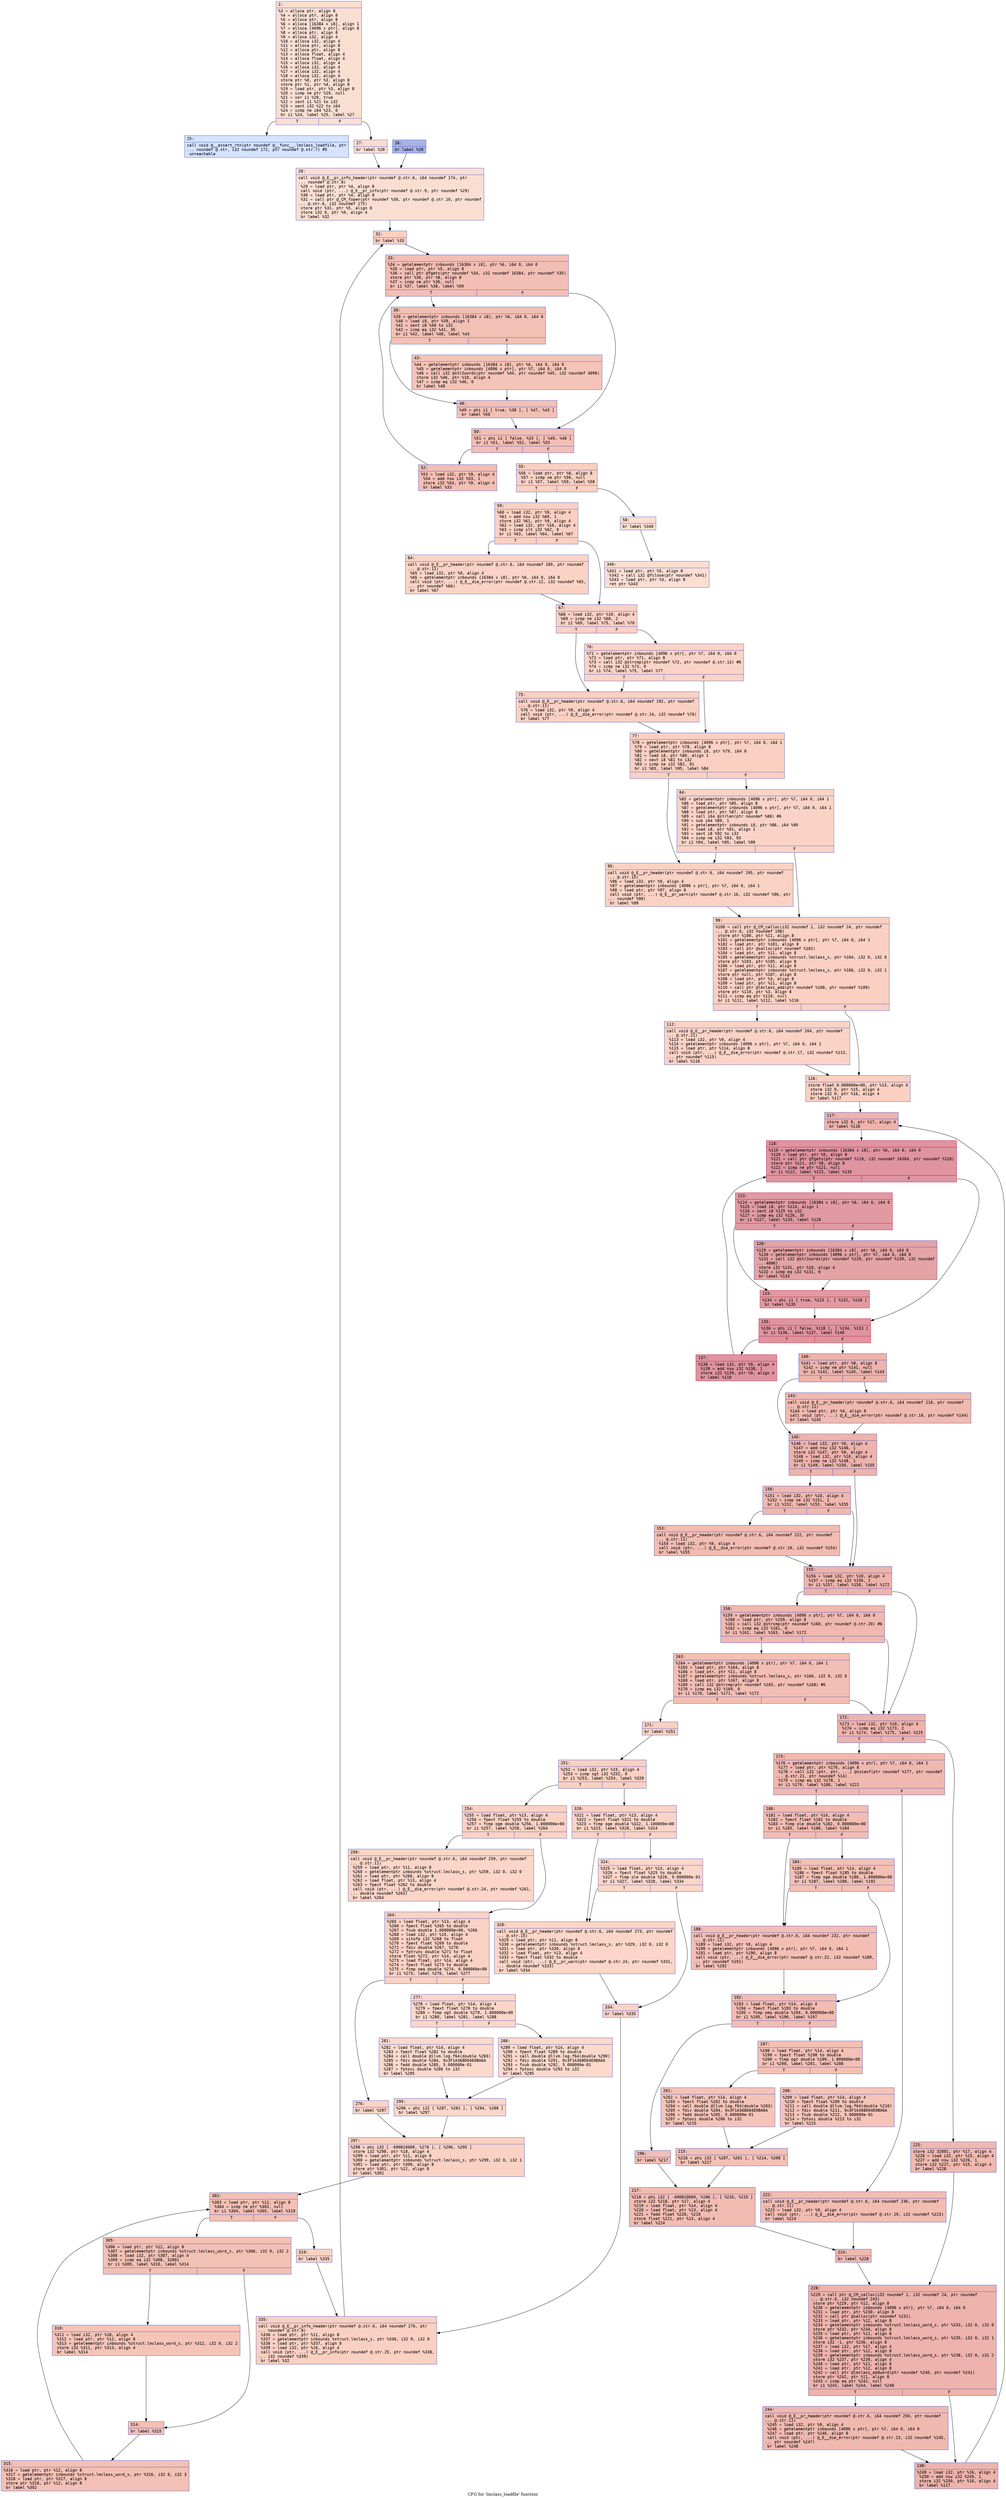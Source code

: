 digraph "CFG for 'lmclass_loadfile' function" {
	label="CFG for 'lmclass_loadfile' function";

	Node0x600000f7e940 [shape=record,color="#3d50c3ff", style=filled, fillcolor="#f7b59970" fontname="Courier",label="{2:\l|  %3 = alloca ptr, align 8\l  %4 = alloca ptr, align 8\l  %5 = alloca ptr, align 8\l  %6 = alloca [16384 x i8], align 1\l  %7 = alloca [4096 x ptr], align 8\l  %8 = alloca ptr, align 8\l  %9 = alloca i32, align 4\l  %10 = alloca i32, align 4\l  %11 = alloca ptr, align 8\l  %12 = alloca ptr, align 8\l  %13 = alloca float, align 4\l  %14 = alloca float, align 4\l  %15 = alloca i32, align 4\l  %16 = alloca i32, align 4\l  %17 = alloca i32, align 4\l  %18 = alloca i32, align 4\l  store ptr %0, ptr %3, align 8\l  store ptr %1, ptr %4, align 8\l  %19 = load ptr, ptr %3, align 8\l  %20 = icmp ne ptr %19, null\l  %21 = xor i1 %20, true\l  %22 = zext i1 %21 to i32\l  %23 = sext i32 %22 to i64\l  %24 = icmp ne i64 %23, 0\l  br i1 %24, label %25, label %27\l|{<s0>T|<s1>F}}"];
	Node0x600000f7e940:s0 -> Node0x600000f7e990[tooltip="2 -> 25\nProbability 0.00%" ];
	Node0x600000f7e940:s1 -> Node0x600000f7ea30[tooltip="2 -> 27\nProbability 100.00%" ];
	Node0x600000f7e990 [shape=record,color="#3d50c3ff", style=filled, fillcolor="#a1c0ff70" fontname="Courier",label="{25:\l|  call void @__assert_rtn(ptr noundef @__func__.lmclass_loadfile, ptr\l... noundef @.str, i32 noundef 172, ptr noundef @.str.7) #5\l  unreachable\l}"];
	Node0x600000f7e9e0 [shape=record,color="#3d50c3ff", style=filled, fillcolor="#3d50c370" fontname="Courier",label="{26:\l|  br label %28\l}"];
	Node0x600000f7e9e0 -> Node0x600000f7ea80[tooltip="26 -> 28\nProbability 100.00%" ];
	Node0x600000f7ea30 [shape=record,color="#3d50c3ff", style=filled, fillcolor="#f7b59970" fontname="Courier",label="{27:\l|  br label %28\l}"];
	Node0x600000f7ea30 -> Node0x600000f7ea80[tooltip="27 -> 28\nProbability 100.00%" ];
	Node0x600000f7ea80 [shape=record,color="#3d50c3ff", style=filled, fillcolor="#f7b59970" fontname="Courier",label="{28:\l|  call void @_E__pr_info_header(ptr noundef @.str.6, i64 noundef 174, ptr\l... noundef @.str.8)\l  %29 = load ptr, ptr %4, align 8\l  call void (ptr, ...) @_E__pr_info(ptr noundef @.str.9, ptr noundef %29)\l  %30 = load ptr, ptr %4, align 8\l  %31 = call ptr @_CM_fopen(ptr noundef %30, ptr noundef @.str.10, ptr noundef\l... @.str.6, i32 noundef 175)\l  store ptr %31, ptr %5, align 8\l  store i32 0, ptr %9, align 4\l  br label %32\l}"];
	Node0x600000f7ea80 -> Node0x600000f7ead0[tooltip="28 -> 32\nProbability 100.00%" ];
	Node0x600000f7ead0 [shape=record,color="#3d50c3ff", style=filled, fillcolor="#f3947570" fontname="Courier",label="{32:\l|  br label %33\l}"];
	Node0x600000f7ead0 -> Node0x600000f7eb20[tooltip="32 -> 33\nProbability 100.00%" ];
	Node0x600000f7eb20 [shape=record,color="#3d50c3ff", style=filled, fillcolor="#e36c5570" fontname="Courier",label="{33:\l|  %34 = getelementptr inbounds [16384 x i8], ptr %6, i64 0, i64 0\l  %35 = load ptr, ptr %5, align 8\l  %36 = call ptr @fgets(ptr noundef %34, i32 noundef 16384, ptr noundef %35)\l  store ptr %36, ptr %8, align 8\l  %37 = icmp ne ptr %36, null\l  br i1 %37, label %38, label %50\l|{<s0>T|<s1>F}}"];
	Node0x600000f7eb20:s0 -> Node0x600000f7eb70[tooltip="33 -> 38\nProbability 62.50%" ];
	Node0x600000f7eb20:s1 -> Node0x600000f7ec60[tooltip="33 -> 50\nProbability 37.50%" ];
	Node0x600000f7eb70 [shape=record,color="#3d50c3ff", style=filled, fillcolor="#e5705870" fontname="Courier",label="{38:\l|  %39 = getelementptr inbounds [16384 x i8], ptr %6, i64 0, i64 0\l  %40 = load i8, ptr %39, align 1\l  %41 = sext i8 %40 to i32\l  %42 = icmp eq i32 %41, 35\l  br i1 %42, label %48, label %43\l|{<s0>T|<s1>F}}"];
	Node0x600000f7eb70:s0 -> Node0x600000f7ec10[tooltip="38 -> 48\nProbability 50.00%" ];
	Node0x600000f7eb70:s1 -> Node0x600000f7ebc0[tooltip="38 -> 43\nProbability 50.00%" ];
	Node0x600000f7ebc0 [shape=record,color="#3d50c3ff", style=filled, fillcolor="#e97a5f70" fontname="Courier",label="{43:\l|  %44 = getelementptr inbounds [16384 x i8], ptr %6, i64 0, i64 0\l  %45 = getelementptr inbounds [4096 x ptr], ptr %7, i64 0, i64 0\l  %46 = call i32 @str2words(ptr noundef %44, ptr noundef %45, i32 noundef 4096)\l  store i32 %46, ptr %10, align 4\l  %47 = icmp eq i32 %46, 0\l  br label %48\l}"];
	Node0x600000f7ebc0 -> Node0x600000f7ec10[tooltip="43 -> 48\nProbability 100.00%" ];
	Node0x600000f7ec10 [shape=record,color="#3d50c3ff", style=filled, fillcolor="#e5705870" fontname="Courier",label="{48:\l|  %49 = phi i1 [ true, %38 ], [ %47, %43 ]\l  br label %50\l}"];
	Node0x600000f7ec10 -> Node0x600000f7ec60[tooltip="48 -> 50\nProbability 100.00%" ];
	Node0x600000f7ec60 [shape=record,color="#3d50c3ff", style=filled, fillcolor="#e36c5570" fontname="Courier",label="{50:\l|  %51 = phi i1 [ false, %33 ], [ %49, %48 ]\l  br i1 %51, label %52, label %55\l|{<s0>T|<s1>F}}"];
	Node0x600000f7ec60:s0 -> Node0x600000f7ecb0[tooltip="50 -> 52\nProbability 96.88%" ];
	Node0x600000f7ec60:s1 -> Node0x600000f7ed00[tooltip="50 -> 55\nProbability 3.12%" ];
	Node0x600000f7ecb0 [shape=record,color="#3d50c3ff", style=filled, fillcolor="#e36c5570" fontname="Courier",label="{52:\l|  %53 = load i32, ptr %9, align 4\l  %54 = add nsw i32 %53, 1\l  store i32 %54, ptr %9, align 4\l  br label %33\l}"];
	Node0x600000f7ecb0 -> Node0x600000f7eb20[tooltip="52 -> 33\nProbability 100.00%" ];
	Node0x600000f7ed00 [shape=record,color="#3d50c3ff", style=filled, fillcolor="#f3947570" fontname="Courier",label="{55:\l|  %56 = load ptr, ptr %8, align 8\l  %57 = icmp ne ptr %56, null\l  br i1 %57, label %59, label %58\l|{<s0>T|<s1>F}}"];
	Node0x600000f7ed00:s0 -> Node0x600000f7eda0[tooltip="55 -> 59\nProbability 96.88%" ];
	Node0x600000f7ed00:s1 -> Node0x600000f7ed50[tooltip="55 -> 58\nProbability 3.12%" ];
	Node0x600000f7ed50 [shape=record,color="#3d50c3ff", style=filled, fillcolor="#f7b59970" fontname="Courier",label="{58:\l|  br label %340\l}"];
	Node0x600000f7ed50 -> Node0x600000f78280[tooltip="58 -> 340\nProbability 100.00%" ];
	Node0x600000f7eda0 [shape=record,color="#3d50c3ff", style=filled, fillcolor="#f3947570" fontname="Courier",label="{59:\l|  %60 = load i32, ptr %9, align 4\l  %61 = add nsw i32 %60, 1\l  store i32 %61, ptr %9, align 4\l  %62 = load i32, ptr %10, align 4\l  %63 = icmp slt i32 %62, 0\l  br i1 %63, label %64, label %67\l|{<s0>T|<s1>F}}"];
	Node0x600000f7eda0:s0 -> Node0x600000f7edf0[tooltip="59 -> 64\nProbability 37.50%" ];
	Node0x600000f7eda0:s1 -> Node0x600000f7ee40[tooltip="59 -> 67\nProbability 62.50%" ];
	Node0x600000f7edf0 [shape=record,color="#3d50c3ff", style=filled, fillcolor="#f59c7d70" fontname="Courier",label="{64:\l|  call void @_E__pr_header(ptr noundef @.str.6, i64 noundef 189, ptr noundef\l... @.str.11)\l  %65 = load i32, ptr %9, align 4\l  %66 = getelementptr inbounds [16384 x i8], ptr %6, i64 0, i64 0\l  call void (ptr, ...) @_E__die_error(ptr noundef @.str.12, i32 noundef %65,\l... ptr noundef %66)\l  br label %67\l}"];
	Node0x600000f7edf0 -> Node0x600000f7ee40[tooltip="64 -> 67\nProbability 100.00%" ];
	Node0x600000f7ee40 [shape=record,color="#3d50c3ff", style=filled, fillcolor="#f3947570" fontname="Courier",label="{67:\l|  %68 = load i32, ptr %10, align 4\l  %69 = icmp ne i32 %68, 2\l  br i1 %69, label %75, label %70\l|{<s0>T|<s1>F}}"];
	Node0x600000f7ee40:s0 -> Node0x600000f7eee0[tooltip="67 -> 75\nProbability 50.00%" ];
	Node0x600000f7ee40:s1 -> Node0x600000f7ee90[tooltip="67 -> 70\nProbability 50.00%" ];
	Node0x600000f7ee90 [shape=record,color="#3d50c3ff", style=filled, fillcolor="#f59c7d70" fontname="Courier",label="{70:\l|  %71 = getelementptr inbounds [4096 x ptr], ptr %7, i64 0, i64 0\l  %72 = load ptr, ptr %71, align 8\l  %73 = call i32 @strcmp(ptr noundef %72, ptr noundef @.str.13) #6\l  %74 = icmp ne i32 %73, 0\l  br i1 %74, label %75, label %77\l|{<s0>T|<s1>F}}"];
	Node0x600000f7ee90:s0 -> Node0x600000f7eee0[tooltip="70 -> 75\nProbability 62.50%" ];
	Node0x600000f7ee90:s1 -> Node0x600000f7ef30[tooltip="70 -> 77\nProbability 37.50%" ];
	Node0x600000f7eee0 [shape=record,color="#3d50c3ff", style=filled, fillcolor="#f3947570" fontname="Courier",label="{75:\l|  call void @_E__pr_header(ptr noundef @.str.6, i64 noundef 192, ptr noundef\l... @.str.11)\l  %76 = load i32, ptr %9, align 4\l  call void (ptr, ...) @_E__die_error(ptr noundef @.str.14, i32 noundef %76)\l  br label %77\l}"];
	Node0x600000f7eee0 -> Node0x600000f7ef30[tooltip="75 -> 77\nProbability 100.00%" ];
	Node0x600000f7ef30 [shape=record,color="#3d50c3ff", style=filled, fillcolor="#f3947570" fontname="Courier",label="{77:\l|  %78 = getelementptr inbounds [4096 x ptr], ptr %7, i64 0, i64 1\l  %79 = load ptr, ptr %78, align 8\l  %80 = getelementptr inbounds i8, ptr %79, i64 0\l  %81 = load i8, ptr %80, align 1\l  %82 = sext i8 %81 to i32\l  %83 = icmp ne i32 %82, 91\l  br i1 %83, label %95, label %84\l|{<s0>T|<s1>F}}"];
	Node0x600000f7ef30:s0 -> Node0x600000f7efd0[tooltip="77 -> 95\nProbability 50.00%" ];
	Node0x600000f7ef30:s1 -> Node0x600000f7ef80[tooltip="77 -> 84\nProbability 50.00%" ];
	Node0x600000f7ef80 [shape=record,color="#3d50c3ff", style=filled, fillcolor="#f59c7d70" fontname="Courier",label="{84:\l|  %85 = getelementptr inbounds [4096 x ptr], ptr %7, i64 0, i64 1\l  %86 = load ptr, ptr %85, align 8\l  %87 = getelementptr inbounds [4096 x ptr], ptr %7, i64 0, i64 1\l  %88 = load ptr, ptr %87, align 8\l  %89 = call i64 @strlen(ptr noundef %88) #6\l  %90 = sub i64 %89, 1\l  %91 = getelementptr inbounds i8, ptr %86, i64 %90\l  %92 = load i8, ptr %91, align 1\l  %93 = sext i8 %92 to i32\l  %94 = icmp ne i32 %93, 93\l  br i1 %94, label %95, label %99\l|{<s0>T|<s1>F}}"];
	Node0x600000f7ef80:s0 -> Node0x600000f7efd0[tooltip="84 -> 95\nProbability 50.00%" ];
	Node0x600000f7ef80:s1 -> Node0x600000f7f020[tooltip="84 -> 99\nProbability 50.00%" ];
	Node0x600000f7efd0 [shape=record,color="#3d50c3ff", style=filled, fillcolor="#f4987a70" fontname="Courier",label="{95:\l|  call void @_E__pr_header(ptr noundef @.str.6, i64 noundef 195, ptr noundef\l... @.str.15)\l  %96 = load i32, ptr %9, align 4\l  %97 = getelementptr inbounds [4096 x ptr], ptr %7, i64 0, i64 1\l  %98 = load ptr, ptr %97, align 8\l  call void (ptr, ...) @_E__pr_warn(ptr noundef @.str.16, i32 noundef %96, ptr\l... noundef %98)\l  br label %99\l}"];
	Node0x600000f7efd0 -> Node0x600000f7f020[tooltip="95 -> 99\nProbability 100.00%" ];
	Node0x600000f7f020 [shape=record,color="#3d50c3ff", style=filled, fillcolor="#f3947570" fontname="Courier",label="{99:\l|  %100 = call ptr @_CM_calloc(i32 noundef 1, i32 noundef 24, ptr noundef\l... @.str.6, i32 noundef 198)\l  store ptr %100, ptr %11, align 8\l  %101 = getelementptr inbounds [4096 x ptr], ptr %7, i64 0, i64 1\l  %102 = load ptr, ptr %101, align 8\l  %103 = call ptr @salloc(ptr noundef %102)\l  %104 = load ptr, ptr %11, align 8\l  %105 = getelementptr inbounds %struct.lmclass_s, ptr %104, i32 0, i32 0\l  store ptr %103, ptr %105, align 8\l  %106 = load ptr, ptr %11, align 8\l  %107 = getelementptr inbounds %struct.lmclass_s, ptr %106, i32 0, i32 1\l  store ptr null, ptr %107, align 8\l  %108 = load ptr, ptr %3, align 8\l  %109 = load ptr, ptr %11, align 8\l  %110 = call ptr @lmclass_add(ptr noundef %108, ptr noundef %109)\l  store ptr %110, ptr %3, align 8\l  %111 = icmp eq ptr %110, null\l  br i1 %111, label %112, label %116\l|{<s0>T|<s1>F}}"];
	Node0x600000f7f020:s0 -> Node0x600000f7f070[tooltip="99 -> 112\nProbability 37.50%" ];
	Node0x600000f7f020:s1 -> Node0x600000f7f0c0[tooltip="99 -> 116\nProbability 62.50%" ];
	Node0x600000f7f070 [shape=record,color="#3d50c3ff", style=filled, fillcolor="#f59c7d70" fontname="Courier",label="{112:\l|  call void @_E__pr_header(ptr noundef @.str.6, i64 noundef 204, ptr noundef\l... @.str.11)\l  %113 = load i32, ptr %9, align 4\l  %114 = getelementptr inbounds [4096 x ptr], ptr %7, i64 0, i64 1\l  %115 = load ptr, ptr %114, align 8\l  call void (ptr, ...) @_E__die_error(ptr noundef @.str.17, i32 noundef %113,\l... ptr noundef %115)\l  br label %116\l}"];
	Node0x600000f7f070 -> Node0x600000f7f0c0[tooltip="112 -> 116\nProbability 100.00%" ];
	Node0x600000f7f0c0 [shape=record,color="#3d50c3ff", style=filled, fillcolor="#f3947570" fontname="Courier",label="{116:\l|  store float 0.000000e+00, ptr %13, align 4\l  store i32 0, ptr %15, align 4\l  store i32 0, ptr %16, align 4\l  br label %117\l}"];
	Node0x600000f7f0c0 -> Node0x600000f7f110[tooltip="116 -> 117\nProbability 100.00%" ];
	Node0x600000f7f110 [shape=record,color="#3d50c3ff", style=filled, fillcolor="#d6524470" fontname="Courier",label="{117:\l|  store i32 0, ptr %17, align 4\l  br label %118\l}"];
	Node0x600000f7f110 -> Node0x600000f7f160[tooltip="117 -> 118\nProbability 100.00%" ];
	Node0x600000f7f160 [shape=record,color="#b70d28ff", style=filled, fillcolor="#b70d2870" fontname="Courier",label="{118:\l|  %119 = getelementptr inbounds [16384 x i8], ptr %6, i64 0, i64 0\l  %120 = load ptr, ptr %5, align 8\l  %121 = call ptr @fgets(ptr noundef %119, i32 noundef 16384, ptr noundef %120)\l  store ptr %121, ptr %8, align 8\l  %122 = icmp ne ptr %121, null\l  br i1 %122, label %123, label %135\l|{<s0>T|<s1>F}}"];
	Node0x600000f7f160:s0 -> Node0x600000f7f1b0[tooltip="118 -> 123\nProbability 62.50%" ];
	Node0x600000f7f160:s1 -> Node0x600000f7f2a0[tooltip="118 -> 135\nProbability 37.50%" ];
	Node0x600000f7f1b0 [shape=record,color="#b70d28ff", style=filled, fillcolor="#bb1b2c70" fontname="Courier",label="{123:\l|  %124 = getelementptr inbounds [16384 x i8], ptr %6, i64 0, i64 0\l  %125 = load i8, ptr %124, align 1\l  %126 = sext i8 %125 to i32\l  %127 = icmp eq i32 %126, 35\l  br i1 %127, label %133, label %128\l|{<s0>T|<s1>F}}"];
	Node0x600000f7f1b0:s0 -> Node0x600000f7f250[tooltip="123 -> 133\nProbability 50.00%" ];
	Node0x600000f7f1b0:s1 -> Node0x600000f7f200[tooltip="123 -> 128\nProbability 50.00%" ];
	Node0x600000f7f200 [shape=record,color="#3d50c3ff", style=filled, fillcolor="#c32e3170" fontname="Courier",label="{128:\l|  %129 = getelementptr inbounds [16384 x i8], ptr %6, i64 0, i64 0\l  %130 = getelementptr inbounds [4096 x ptr], ptr %7, i64 0, i64 0\l  %131 = call i32 @str2words(ptr noundef %129, ptr noundef %130, i32 noundef\l... 4096)\l  store i32 %131, ptr %10, align 4\l  %132 = icmp eq i32 %131, 0\l  br label %133\l}"];
	Node0x600000f7f200 -> Node0x600000f7f250[tooltip="128 -> 133\nProbability 100.00%" ];
	Node0x600000f7f250 [shape=record,color="#b70d28ff", style=filled, fillcolor="#bb1b2c70" fontname="Courier",label="{133:\l|  %134 = phi i1 [ true, %123 ], [ %132, %128 ]\l  br label %135\l}"];
	Node0x600000f7f250 -> Node0x600000f7f2a0[tooltip="133 -> 135\nProbability 100.00%" ];
	Node0x600000f7f2a0 [shape=record,color="#b70d28ff", style=filled, fillcolor="#b70d2870" fontname="Courier",label="{135:\l|  %136 = phi i1 [ false, %118 ], [ %134, %133 ]\l  br i1 %136, label %137, label %140\l|{<s0>T|<s1>F}}"];
	Node0x600000f7f2a0:s0 -> Node0x600000f7f2f0[tooltip="135 -> 137\nProbability 96.88%" ];
	Node0x600000f7f2a0:s1 -> Node0x600000f7f340[tooltip="135 -> 140\nProbability 3.12%" ];
	Node0x600000f7f2f0 [shape=record,color="#b70d28ff", style=filled, fillcolor="#b70d2870" fontname="Courier",label="{137:\l|  %138 = load i32, ptr %9, align 4\l  %139 = add nsw i32 %138, 1\l  store i32 %139, ptr %9, align 4\l  br label %118\l}"];
	Node0x600000f7f2f0 -> Node0x600000f7f160[tooltip="137 -> 118\nProbability 100.00%" ];
	Node0x600000f7f340 [shape=record,color="#3d50c3ff", style=filled, fillcolor="#d6524470" fontname="Courier",label="{140:\l|  %141 = load ptr, ptr %8, align 8\l  %142 = icmp ne ptr %141, null\l  br i1 %142, label %145, label %143\l|{<s0>T|<s1>F}}"];
	Node0x600000f7f340:s0 -> Node0x600000f7f3e0[tooltip="140 -> 145\nProbability 62.50%" ];
	Node0x600000f7f340:s1 -> Node0x600000f7f390[tooltip="140 -> 143\nProbability 37.50%" ];
	Node0x600000f7f390 [shape=record,color="#3d50c3ff", style=filled, fillcolor="#de614d70" fontname="Courier",label="{143:\l|  call void @_E__pr_header(ptr noundef @.str.6, i64 noundef 218, ptr noundef\l... @.str.11)\l  %144 = load ptr, ptr %4, align 8\l  call void (ptr, ...) @_E__die_error(ptr noundef @.str.18, ptr noundef %144)\l  br label %145\l}"];
	Node0x600000f7f390 -> Node0x600000f7f3e0[tooltip="143 -> 145\nProbability 100.00%" ];
	Node0x600000f7f3e0 [shape=record,color="#3d50c3ff", style=filled, fillcolor="#d6524470" fontname="Courier",label="{145:\l|  %146 = load i32, ptr %9, align 4\l  %147 = add nsw i32 %146, 1\l  store i32 %147, ptr %9, align 4\l  %148 = load i32, ptr %10, align 4\l  %149 = icmp ne i32 %148, 1\l  br i1 %149, label %150, label %155\l|{<s0>T|<s1>F}}"];
	Node0x600000f7f3e0:s0 -> Node0x600000f7f430[tooltip="145 -> 150\nProbability 50.00%" ];
	Node0x600000f7f3e0:s1 -> Node0x600000f7f4d0[tooltip="145 -> 155\nProbability 50.00%" ];
	Node0x600000f7f430 [shape=record,color="#3d50c3ff", style=filled, fillcolor="#dc5d4a70" fontname="Courier",label="{150:\l|  %151 = load i32, ptr %10, align 4\l  %152 = icmp ne i32 %151, 2\l  br i1 %152, label %153, label %155\l|{<s0>T|<s1>F}}"];
	Node0x600000f7f430:s0 -> Node0x600000f7f480[tooltip="150 -> 153\nProbability 50.00%" ];
	Node0x600000f7f430:s1 -> Node0x600000f7f4d0[tooltip="150 -> 155\nProbability 50.00%" ];
	Node0x600000f7f480 [shape=record,color="#3d50c3ff", style=filled, fillcolor="#e1675170" fontname="Courier",label="{153:\l|  call void @_E__pr_header(ptr noundef @.str.6, i64 noundef 222, ptr noundef\l... @.str.11)\l  %154 = load i32, ptr %9, align 4\l  call void (ptr, ...) @_E__die_error(ptr noundef @.str.19, i32 noundef %154)\l  br label %155\l}"];
	Node0x600000f7f480 -> Node0x600000f7f4d0[tooltip="153 -> 155\nProbability 100.00%" ];
	Node0x600000f7f4d0 [shape=record,color="#3d50c3ff", style=filled, fillcolor="#d6524470" fontname="Courier",label="{155:\l|  %156 = load i32, ptr %10, align 4\l  %157 = icmp eq i32 %156, 2\l  br i1 %157, label %158, label %172\l|{<s0>T|<s1>F}}"];
	Node0x600000f7f4d0:s0 -> Node0x600000f7f520[tooltip="155 -> 158\nProbability 50.00%" ];
	Node0x600000f7f4d0:s1 -> Node0x600000f7f610[tooltip="155 -> 172\nProbability 50.00%" ];
	Node0x600000f7f520 [shape=record,color="#3d50c3ff", style=filled, fillcolor="#dc5d4a70" fontname="Courier",label="{158:\l|  %159 = getelementptr inbounds [4096 x ptr], ptr %7, i64 0, i64 0\l  %160 = load ptr, ptr %159, align 8\l  %161 = call i32 @strcmp(ptr noundef %160, ptr noundef @.str.20) #6\l  %162 = icmp eq i32 %161, 0\l  br i1 %162, label %163, label %172\l|{<s0>T|<s1>F}}"];
	Node0x600000f7f520:s0 -> Node0x600000f7f570[tooltip="158 -> 163\nProbability 37.50%" ];
	Node0x600000f7f520:s1 -> Node0x600000f7f610[tooltip="158 -> 172\nProbability 62.50%" ];
	Node0x600000f7f570 [shape=record,color="#3d50c3ff", style=filled, fillcolor="#e36c5570" fontname="Courier",label="{163:\l|  %164 = getelementptr inbounds [4096 x ptr], ptr %7, i64 0, i64 1\l  %165 = load ptr, ptr %164, align 8\l  %166 = load ptr, ptr %11, align 8\l  %167 = getelementptr inbounds %struct.lmclass_s, ptr %166, i32 0, i32 0\l  %168 = load ptr, ptr %167, align 8\l  %169 = call i32 @strcmp(ptr noundef %165, ptr noundef %168) #6\l  %170 = icmp eq i32 %169, 0\l  br i1 %170, label %171, label %172\l|{<s0>T|<s1>F}}"];
	Node0x600000f7f570:s0 -> Node0x600000f7f5c0[tooltip="163 -> 171\nProbability 3.12%" ];
	Node0x600000f7f570:s1 -> Node0x600000f7f610[tooltip="163 -> 172\nProbability 96.88%" ];
	Node0x600000f7f5c0 [shape=record,color="#3d50c3ff", style=filled, fillcolor="#f3947570" fontname="Courier",label="{171:\l|  br label %251\l}"];
	Node0x600000f7f5c0 -> Node0x600000f7fbb0[tooltip="171 -> 251\nProbability 100.00%" ];
	Node0x600000f7f610 [shape=record,color="#3d50c3ff", style=filled, fillcolor="#d6524470" fontname="Courier",label="{172:\l|  %173 = load i32, ptr %10, align 4\l  %174 = icmp eq i32 %173, 2\l  br i1 %174, label %175, label %225\l|{<s0>T|<s1>F}}"];
	Node0x600000f7f610:s0 -> Node0x600000f7f660[tooltip="172 -> 175\nProbability 50.00%" ];
	Node0x600000f7f610:s1 -> Node0x600000f7fa70[tooltip="172 -> 225\nProbability 50.00%" ];
	Node0x600000f7f660 [shape=record,color="#3d50c3ff", style=filled, fillcolor="#dc5d4a70" fontname="Courier",label="{175:\l|  %176 = getelementptr inbounds [4096 x ptr], ptr %7, i64 0, i64 1\l  %177 = load ptr, ptr %176, align 8\l  %178 = call i32 (ptr, ptr, ...) @sscanf(ptr noundef %177, ptr noundef\l... @.str.21, ptr noundef %14)\l  %179 = icmp eq i32 %178, 1\l  br i1 %179, label %180, label %222\l|{<s0>T|<s1>F}}"];
	Node0x600000f7f660:s0 -> Node0x600000f7f6b0[tooltip="175 -> 180\nProbability 50.00%" ];
	Node0x600000f7f660:s1 -> Node0x600000f7f9d0[tooltip="175 -> 222\nProbability 50.00%" ];
	Node0x600000f7f6b0 [shape=record,color="#3d50c3ff", style=filled, fillcolor="#e1675170" fontname="Courier",label="{180:\l|  %181 = load float, ptr %14, align 4\l  %182 = fpext float %181 to double\l  %183 = fcmp ole double %182, 0.000000e+00\l  br i1 %183, label %188, label %184\l|{<s0>T|<s1>F}}"];
	Node0x600000f7f6b0:s0 -> Node0x600000f7f750[tooltip="180 -> 188\nProbability 50.00%" ];
	Node0x600000f7f6b0:s1 -> Node0x600000f7f700[tooltip="180 -> 184\nProbability 50.00%" ];
	Node0x600000f7f700 [shape=record,color="#3d50c3ff", style=filled, fillcolor="#e5705870" fontname="Courier",label="{184:\l|  %185 = load float, ptr %14, align 4\l  %186 = fpext float %185 to double\l  %187 = fcmp oge double %186, 1.000000e+00\l  br i1 %187, label %188, label %192\l|{<s0>T|<s1>F}}"];
	Node0x600000f7f700:s0 -> Node0x600000f7f750[tooltip="184 -> 188\nProbability 50.00%" ];
	Node0x600000f7f700:s1 -> Node0x600000f7f7a0[tooltip="184 -> 192\nProbability 50.00%" ];
	Node0x600000f7f750 [shape=record,color="#3d50c3ff", style=filled, fillcolor="#e36c5570" fontname="Courier",label="{188:\l|  call void @_E__pr_header(ptr noundef @.str.6, i64 noundef 232, ptr noundef\l... @.str.11)\l  %189 = load i32, ptr %9, align 4\l  %190 = getelementptr inbounds [4096 x ptr], ptr %7, i64 0, i64 1\l  %191 = load ptr, ptr %190, align 8\l  call void (ptr, ...) @_E__die_error(ptr noundef @.str.22, i32 noundef %189,\l... ptr noundef %191)\l  br label %192\l}"];
	Node0x600000f7f750 -> Node0x600000f7f7a0[tooltip="188 -> 192\nProbability 100.00%" ];
	Node0x600000f7f7a0 [shape=record,color="#3d50c3ff", style=filled, fillcolor="#e1675170" fontname="Courier",label="{192:\l|  %193 = load float, ptr %14, align 4\l  %194 = fpext float %193 to double\l  %195 = fcmp oeq double %194, 0.000000e+00\l  br i1 %195, label %196, label %197\l|{<s0>T|<s1>F}}"];
	Node0x600000f7f7a0:s0 -> Node0x600000f7f7f0[tooltip="192 -> 196\nProbability 62.50%" ];
	Node0x600000f7f7a0:s1 -> Node0x600000f7f840[tooltip="192 -> 197\nProbability 37.50%" ];
	Node0x600000f7f7f0 [shape=record,color="#3d50c3ff", style=filled, fillcolor="#e36c5570" fontname="Courier",label="{196:\l|  br label %217\l}"];
	Node0x600000f7f7f0 -> Node0x600000f7f980[tooltip="196 -> 217\nProbability 100.00%" ];
	Node0x600000f7f840 [shape=record,color="#3d50c3ff", style=filled, fillcolor="#e5705870" fontname="Courier",label="{197:\l|  %198 = load float, ptr %14, align 4\l  %199 = fpext float %198 to double\l  %200 = fcmp ogt double %199, 1.000000e+00\l  br i1 %200, label %201, label %208\l|{<s0>T|<s1>F}}"];
	Node0x600000f7f840:s0 -> Node0x600000f7f890[tooltip="197 -> 201\nProbability 50.00%" ];
	Node0x600000f7f840:s1 -> Node0x600000f7f8e0[tooltip="197 -> 208\nProbability 50.00%" ];
	Node0x600000f7f890 [shape=record,color="#3d50c3ff", style=filled, fillcolor="#e97a5f70" fontname="Courier",label="{201:\l|  %202 = load float, ptr %14, align 4\l  %203 = fpext float %202 to double\l  %204 = call double @llvm.log.f64(double %203)\l  %205 = fdiv double %204, 0x3F1A368D04E0BA6A\l  %206 = fadd double %205, 5.000000e-01\l  %207 = fptosi double %206 to i32\l  br label %215\l}"];
	Node0x600000f7f890 -> Node0x600000f7f930[tooltip="201 -> 215\nProbability 100.00%" ];
	Node0x600000f7f8e0 [shape=record,color="#3d50c3ff", style=filled, fillcolor="#e97a5f70" fontname="Courier",label="{208:\l|  %209 = load float, ptr %14, align 4\l  %210 = fpext float %209 to double\l  %211 = call double @llvm.log.f64(double %210)\l  %212 = fdiv double %211, 0x3F1A368D04E0BA6A\l  %213 = fsub double %212, 5.000000e-01\l  %214 = fptosi double %213 to i32\l  br label %215\l}"];
	Node0x600000f7f8e0 -> Node0x600000f7f930[tooltip="208 -> 215\nProbability 100.00%" ];
	Node0x600000f7f930 [shape=record,color="#3d50c3ff", style=filled, fillcolor="#e5705870" fontname="Courier",label="{215:\l|  %216 = phi i32 [ %207, %201 ], [ %214, %208 ]\l  br label %217\l}"];
	Node0x600000f7f930 -> Node0x600000f7f980[tooltip="215 -> 217\nProbability 100.00%" ];
	Node0x600000f7f980 [shape=record,color="#3d50c3ff", style=filled, fillcolor="#e1675170" fontname="Courier",label="{217:\l|  %218 = phi i32 [ -690810000, %196 ], [ %216, %215 ]\l  store i32 %218, ptr %17, align 4\l  %219 = load float, ptr %14, align 4\l  %220 = load float, ptr %13, align 4\l  %221 = fadd float %220, %219\l  store float %221, ptr %13, align 4\l  br label %224\l}"];
	Node0x600000f7f980 -> Node0x600000f7fa20[tooltip="217 -> 224\nProbability 100.00%" ];
	Node0x600000f7f9d0 [shape=record,color="#3d50c3ff", style=filled, fillcolor="#e1675170" fontname="Courier",label="{222:\l|  call void @_E__pr_header(ptr noundef @.str.6, i64 noundef 236, ptr noundef\l... @.str.11)\l  %223 = load i32, ptr %9, align 4\l  call void (ptr, ...) @_E__die_error(ptr noundef @.str.19, i32 noundef %223)\l  br label %224\l}"];
	Node0x600000f7f9d0 -> Node0x600000f7fa20[tooltip="222 -> 224\nProbability 100.00%" ];
	Node0x600000f7fa20 [shape=record,color="#3d50c3ff", style=filled, fillcolor="#dc5d4a70" fontname="Courier",label="{224:\l|  br label %228\l}"];
	Node0x600000f7fa20 -> Node0x600000f7fac0[tooltip="224 -> 228\nProbability 100.00%" ];
	Node0x600000f7fa70 [shape=record,color="#3d50c3ff", style=filled, fillcolor="#dc5d4a70" fontname="Courier",label="{225:\l|  store i32 32001, ptr %17, align 4\l  %226 = load i32, ptr %15, align 4\l  %227 = add nsw i32 %226, 1\l  store i32 %227, ptr %15, align 4\l  br label %228\l}"];
	Node0x600000f7fa70 -> Node0x600000f7fac0[tooltip="225 -> 228\nProbability 100.00%" ];
	Node0x600000f7fac0 [shape=record,color="#3d50c3ff", style=filled, fillcolor="#d6524470" fontname="Courier",label="{228:\l|  %229 = call ptr @_CM_calloc(i32 noundef 1, i32 noundef 24, ptr noundef\l... @.str.6, i32 noundef 243)\l  store ptr %229, ptr %12, align 8\l  %230 = getelementptr inbounds [4096 x ptr], ptr %7, i64 0, i64 0\l  %231 = load ptr, ptr %230, align 8\l  %232 = call ptr @salloc(ptr noundef %231)\l  %233 = load ptr, ptr %12, align 8\l  %234 = getelementptr inbounds %struct.lmclass_word_s, ptr %233, i32 0, i32 0\l  store ptr %232, ptr %234, align 8\l  %235 = load ptr, ptr %12, align 8\l  %236 = getelementptr inbounds %struct.lmclass_word_s, ptr %235, i32 0, i32 1\l  store i32 -1, ptr %236, align 8\l  %237 = load i32, ptr %17, align 4\l  %238 = load ptr, ptr %12, align 8\l  %239 = getelementptr inbounds %struct.lmclass_word_s, ptr %238, i32 0, i32 2\l  store i32 %237, ptr %239, align 4\l  %240 = load ptr, ptr %11, align 8\l  %241 = load ptr, ptr %12, align 8\l  %242 = call ptr @lmclass_addword(ptr noundef %240, ptr noundef %241)\l  store ptr %242, ptr %11, align 8\l  %243 = icmp eq ptr %242, null\l  br i1 %243, label %244, label %248\l|{<s0>T|<s1>F}}"];
	Node0x600000f7fac0:s0 -> Node0x600000f7fb10[tooltip="228 -> 244\nProbability 37.50%" ];
	Node0x600000f7fac0:s1 -> Node0x600000f7fb60[tooltip="228 -> 248\nProbability 62.50%" ];
	Node0x600000f7fb10 [shape=record,color="#3d50c3ff", style=filled, fillcolor="#de614d70" fontname="Courier",label="{244:\l|  call void @_E__pr_header(ptr noundef @.str.6, i64 noundef 250, ptr noundef\l... @.str.11)\l  %245 = load i32, ptr %9, align 4\l  %246 = getelementptr inbounds [4096 x ptr], ptr %7, i64 0, i64 0\l  %247 = load ptr, ptr %246, align 8\l  call void (ptr, ...) @_E__die_error(ptr noundef @.str.23, i32 noundef %245,\l... ptr noundef %247)\l  br label %248\l}"];
	Node0x600000f7fb10 -> Node0x600000f7fb60[tooltip="244 -> 248\nProbability 100.00%" ];
	Node0x600000f7fb60 [shape=record,color="#3d50c3ff", style=filled, fillcolor="#d6524470" fontname="Courier",label="{248:\l|  %249 = load i32, ptr %16, align 4\l  %250 = add nsw i32 %249, 1\l  store i32 %250, ptr %16, align 4\l  br label %117\l}"];
	Node0x600000f7fb60 -> Node0x600000f7f110[tooltip="248 -> 117\nProbability 100.00%" ];
	Node0x600000f7fbb0 [shape=record,color="#3d50c3ff", style=filled, fillcolor="#f3947570" fontname="Courier",label="{251:\l|  %252 = load i32, ptr %15, align 4\l  %253 = icmp sgt i32 %252, 0\l  br i1 %253, label %254, label %320\l|{<s0>T|<s1>F}}"];
	Node0x600000f7fbb0:s0 -> Node0x600000f7fc00[tooltip="251 -> 254\nProbability 62.50%" ];
	Node0x600000f7fbb0:s1 -> Node0x600000f780f0[tooltip="251 -> 320\nProbability 37.50%" ];
	Node0x600000f7fc00 [shape=record,color="#3d50c3ff", style=filled, fillcolor="#f4987a70" fontname="Courier",label="{254:\l|  %255 = load float, ptr %13, align 4\l  %256 = fpext float %255 to double\l  %257 = fcmp oge double %256, 1.000000e+00\l  br i1 %257, label %258, label %264\l|{<s0>T|<s1>F}}"];
	Node0x600000f7fc00:s0 -> Node0x600000f7fc50[tooltip="254 -> 258\nProbability 50.00%" ];
	Node0x600000f7fc00:s1 -> Node0x600000f7fca0[tooltip="254 -> 264\nProbability 50.00%" ];
	Node0x600000f7fc50 [shape=record,color="#3d50c3ff", style=filled, fillcolor="#f5a08170" fontname="Courier",label="{258:\l|  call void @_E__pr_header(ptr noundef @.str.6, i64 noundef 259, ptr noundef\l... @.str.11)\l  %259 = load ptr, ptr %11, align 8\l  %260 = getelementptr inbounds %struct.lmclass_s, ptr %259, i32 0, i32 0\l  %261 = load ptr, ptr %260, align 8\l  %262 = load float, ptr %13, align 4\l  %263 = fpext float %262 to double\l  call void (ptr, ...) @_E__die_error(ptr noundef @.str.24, ptr noundef %261,\l... double noundef %263)\l  br label %264\l}"];
	Node0x600000f7fc50 -> Node0x600000f7fca0[tooltip="258 -> 264\nProbability 100.00%" ];
	Node0x600000f7fca0 [shape=record,color="#3d50c3ff", style=filled, fillcolor="#f4987a70" fontname="Courier",label="{264:\l|  %265 = load float, ptr %13, align 4\l  %266 = fpext float %265 to double\l  %267 = fsub double 1.000000e+00, %266\l  %268 = load i32, ptr %15, align 4\l  %269 = sitofp i32 %268 to float\l  %270 = fpext float %269 to double\l  %271 = fdiv double %267, %270\l  %272 = fptrunc double %271 to float\l  store float %272, ptr %14, align 4\l  %273 = load float, ptr %14, align 4\l  %274 = fpext float %273 to double\l  %275 = fcmp oeq double %274, 0.000000e+00\l  br i1 %275, label %276, label %277\l|{<s0>T|<s1>F}}"];
	Node0x600000f7fca0:s0 -> Node0x600000f7fcf0[tooltip="264 -> 276\nProbability 62.50%" ];
	Node0x600000f7fca0:s1 -> Node0x600000f7fd40[tooltip="264 -> 277\nProbability 37.50%" ];
	Node0x600000f7fcf0 [shape=record,color="#3d50c3ff", style=filled, fillcolor="#f59c7d70" fontname="Courier",label="{276:\l|  br label %297\l}"];
	Node0x600000f7fcf0 -> Node0x600000f7fe80[tooltip="276 -> 297\nProbability 100.00%" ];
	Node0x600000f7fd40 [shape=record,color="#3d50c3ff", style=filled, fillcolor="#f6a38570" fontname="Courier",label="{277:\l|  %278 = load float, ptr %14, align 4\l  %279 = fpext float %278 to double\l  %280 = fcmp ogt double %279, 1.000000e+00\l  br i1 %280, label %281, label %288\l|{<s0>T|<s1>F}}"];
	Node0x600000f7fd40:s0 -> Node0x600000f7fd90[tooltip="277 -> 281\nProbability 50.00%" ];
	Node0x600000f7fd40:s1 -> Node0x600000f7fde0[tooltip="277 -> 288\nProbability 50.00%" ];
	Node0x600000f7fd90 [shape=record,color="#3d50c3ff", style=filled, fillcolor="#f7a88970" fontname="Courier",label="{281:\l|  %282 = load float, ptr %14, align 4\l  %283 = fpext float %282 to double\l  %284 = call double @llvm.log.f64(double %283)\l  %285 = fdiv double %284, 0x3F1A368D04E0BA6A\l  %286 = fadd double %285, 5.000000e-01\l  %287 = fptosi double %286 to i32\l  br label %295\l}"];
	Node0x600000f7fd90 -> Node0x600000f7fe30[tooltip="281 -> 295\nProbability 100.00%" ];
	Node0x600000f7fde0 [shape=record,color="#3d50c3ff", style=filled, fillcolor="#f7a88970" fontname="Courier",label="{288:\l|  %289 = load float, ptr %14, align 4\l  %290 = fpext float %289 to double\l  %291 = call double @llvm.log.f64(double %290)\l  %292 = fdiv double %291, 0x3F1A368D04E0BA6A\l  %293 = fsub double %292, 5.000000e-01\l  %294 = fptosi double %293 to i32\l  br label %295\l}"];
	Node0x600000f7fde0 -> Node0x600000f7fe30[tooltip="288 -> 295\nProbability 100.00%" ];
	Node0x600000f7fe30 [shape=record,color="#3d50c3ff", style=filled, fillcolor="#f6a38570" fontname="Courier",label="{295:\l|  %296 = phi i32 [ %287, %281 ], [ %294, %288 ]\l  br label %297\l}"];
	Node0x600000f7fe30 -> Node0x600000f7fe80[tooltip="295 -> 297\nProbability 100.00%" ];
	Node0x600000f7fe80 [shape=record,color="#3d50c3ff", style=filled, fillcolor="#f4987a70" fontname="Courier",label="{297:\l|  %298 = phi i32 [ -690810000, %276 ], [ %296, %295 ]\l  store i32 %298, ptr %18, align 4\l  %299 = load ptr, ptr %11, align 8\l  %300 = getelementptr inbounds %struct.lmclass_s, ptr %299, i32 0, i32 1\l  %301 = load ptr, ptr %300, align 8\l  store ptr %301, ptr %12, align 8\l  br label %302\l}"];
	Node0x600000f7fe80 -> Node0x600000f7fed0[tooltip="297 -> 302\nProbability 100.00%" ];
	Node0x600000f7fed0 [shape=record,color="#3d50c3ff", style=filled, fillcolor="#e5705870" fontname="Courier",label="{302:\l|  %303 = load ptr, ptr %12, align 8\l  %304 = icmp ne ptr %303, null\l  br i1 %304, label %305, label %319\l|{<s0>T|<s1>F}}"];
	Node0x600000f7fed0:s0 -> Node0x600000f7ff20[tooltip="302 -> 305\nProbability 96.88%" ];
	Node0x600000f7fed0:s1 -> Node0x600000f780a0[tooltip="302 -> 319\nProbability 3.12%" ];
	Node0x600000f7ff20 [shape=record,color="#3d50c3ff", style=filled, fillcolor="#e5705870" fontname="Courier",label="{305:\l|  %306 = load ptr, ptr %12, align 8\l  %307 = getelementptr inbounds %struct.lmclass_word_s, ptr %306, i32 0, i32 2\l  %308 = load i32, ptr %307, align 4\l  %309 = icmp eq i32 %308, 32001\l  br i1 %309, label %310, label %314\l|{<s0>T|<s1>F}}"];
	Node0x600000f7ff20:s0 -> Node0x600000f7ff70[tooltip="305 -> 310\nProbability 50.00%" ];
	Node0x600000f7ff20:s1 -> Node0x600000f78000[tooltip="305 -> 314\nProbability 50.00%" ];
	Node0x600000f7ff70 [shape=record,color="#3d50c3ff", style=filled, fillcolor="#e97a5f70" fontname="Courier",label="{310:\l|  %311 = load i32, ptr %18, align 4\l  %312 = load ptr, ptr %12, align 8\l  %313 = getelementptr inbounds %struct.lmclass_word_s, ptr %312, i32 0, i32 2\l  store i32 %311, ptr %313, align 4\l  br label %314\l}"];
	Node0x600000f7ff70 -> Node0x600000f78000[tooltip="310 -> 314\nProbability 100.00%" ];
	Node0x600000f78000 [shape=record,color="#3d50c3ff", style=filled, fillcolor="#e5705870" fontname="Courier",label="{314:\l|  br label %315\l}"];
	Node0x600000f78000 -> Node0x600000f78050[tooltip="314 -> 315\nProbability 100.00%" ];
	Node0x600000f78050 [shape=record,color="#3d50c3ff", style=filled, fillcolor="#e5705870" fontname="Courier",label="{315:\l|  %316 = load ptr, ptr %12, align 8\l  %317 = getelementptr inbounds %struct.lmclass_word_s, ptr %316, i32 0, i32 3\l  %318 = load ptr, ptr %317, align 8\l  store ptr %318, ptr %12, align 8\l  br label %302\l}"];
	Node0x600000f78050 -> Node0x600000f7fed0[tooltip="315 -> 302\nProbability 100.00%" ];
	Node0x600000f780a0 [shape=record,color="#3d50c3ff", style=filled, fillcolor="#f4987a70" fontname="Courier",label="{319:\l|  br label %335\l}"];
	Node0x600000f780a0 -> Node0x600000f78230[tooltip="319 -> 335\nProbability 100.00%" ];
	Node0x600000f780f0 [shape=record,color="#3d50c3ff", style=filled, fillcolor="#f59c7d70" fontname="Courier",label="{320:\l|  %321 = load float, ptr %13, align 4\l  %322 = fpext float %321 to double\l  %323 = fcmp oge double %322, 1.100000e+00\l  br i1 %323, label %328, label %324\l|{<s0>T|<s1>F}}"];
	Node0x600000f780f0:s0 -> Node0x600000f78190[tooltip="320 -> 328\nProbability 50.00%" ];
	Node0x600000f780f0:s1 -> Node0x600000f78140[tooltip="320 -> 324\nProbability 50.00%" ];
	Node0x600000f78140 [shape=record,color="#3d50c3ff", style=filled, fillcolor="#f6a38570" fontname="Courier",label="{324:\l|  %325 = load float, ptr %13, align 4\l  %326 = fpext float %325 to double\l  %327 = fcmp ole double %326, 9.000000e-01\l  br i1 %327, label %328, label %334\l|{<s0>T|<s1>F}}"];
	Node0x600000f78140:s0 -> Node0x600000f78190[tooltip="324 -> 328\nProbability 50.00%" ];
	Node0x600000f78140:s1 -> Node0x600000f781e0[tooltip="324 -> 334\nProbability 50.00%" ];
	Node0x600000f78190 [shape=record,color="#3d50c3ff", style=filled, fillcolor="#f5a08170" fontname="Courier",label="{328:\l|  call void @_E__pr_header(ptr noundef @.str.6, i64 noundef 273, ptr noundef\l... @.str.15)\l  %329 = load ptr, ptr %11, align 8\l  %330 = getelementptr inbounds %struct.lmclass_s, ptr %329, i32 0, i32 0\l  %331 = load ptr, ptr %330, align 8\l  %332 = load float, ptr %13, align 4\l  %333 = fpext float %332 to double\l  call void (ptr, ...) @_E__pr_warn(ptr noundef @.str.24, ptr noundef %331,\l... double noundef %333)\l  br label %334\l}"];
	Node0x600000f78190 -> Node0x600000f781e0[tooltip="328 -> 334\nProbability 100.00%" ];
	Node0x600000f781e0 [shape=record,color="#3d50c3ff", style=filled, fillcolor="#f59c7d70" fontname="Courier",label="{334:\l|  br label %335\l}"];
	Node0x600000f781e0 -> Node0x600000f78230[tooltip="334 -> 335\nProbability 100.00%" ];
	Node0x600000f78230 [shape=record,color="#3d50c3ff", style=filled, fillcolor="#f3947570" fontname="Courier",label="{335:\l|  call void @_E__pr_info_header(ptr noundef @.str.6, i64 noundef 276, ptr\l... noundef @.str.8)\l  %336 = load ptr, ptr %11, align 8\l  %337 = getelementptr inbounds %struct.lmclass_s, ptr %336, i32 0, i32 0\l  %338 = load ptr, ptr %337, align 8\l  %339 = load i32, ptr %16, align 4\l  call void (ptr, ...) @_E__pr_info(ptr noundef @.str.25, ptr noundef %338,\l... i32 noundef %339)\l  br label %32\l}"];
	Node0x600000f78230 -> Node0x600000f7ead0[tooltip="335 -> 32\nProbability 100.00%" ];
	Node0x600000f78280 [shape=record,color="#3d50c3ff", style=filled, fillcolor="#f7b59970" fontname="Courier",label="{340:\l|  %341 = load ptr, ptr %5, align 8\l  %342 = call i32 @fclose(ptr noundef %341)\l  %343 = load ptr, ptr %3, align 8\l  ret ptr %343\l}"];
}
